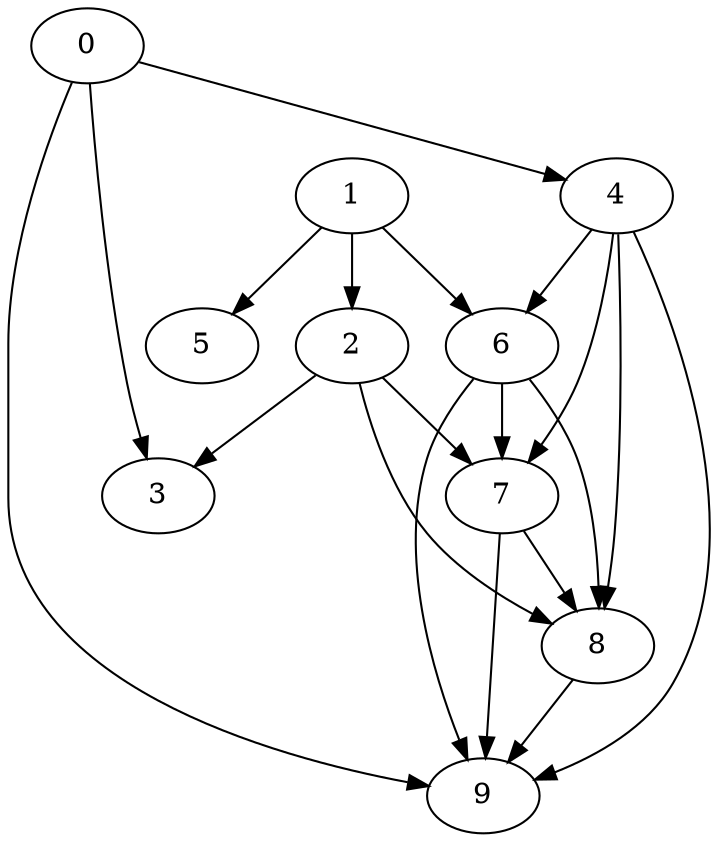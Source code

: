 digraph " Output " {
1           [Weight=5,Start=0,Processor=0];
1 -> 2      [Weight = 48];
1 -> 5      [Weight = 19];
1 -> 6      [Weight = 39];
5           [Weight=7,Start=5,Processor=0];
2           [Weight=5,Start=12,Processor=0];
2 -> 3      [Weight = 10];
2 -> 7      [Weight = 48];
2 -> 8      [Weight = 48];
6           [Weight=8,Start=36,Processor=0];
6 -> 7      [Weight = 15];
6 -> 8      [Weight = 39];
6 -> 9      [Weight = 29];
7           [Weight=3,Start=101,Processor=0];
7 -> 8      [Weight = 15];
7 -> 9      [Weight = 34];
8           [Weight=8,Start=161,Processor=0];
8 -> 9      [Weight = 39];
9           [Weight=8,Start=219,Processor=0];
0           [Weight=6,Start=0,Processor=1];
0 -> 3      [Weight = 34];
0 -> 4      [Weight = 24];
0 -> 9      [Weight = 44];
4           [Weight=3,Start=6,Processor=1];
4 -> 6      [Weight = 10];
4 -> 7      [Weight = 48];
4 -> 8      [Weight = 48];
4 -> 9      [Weight = 39];
3           [Weight=10,Start=36,Processor=1];

}